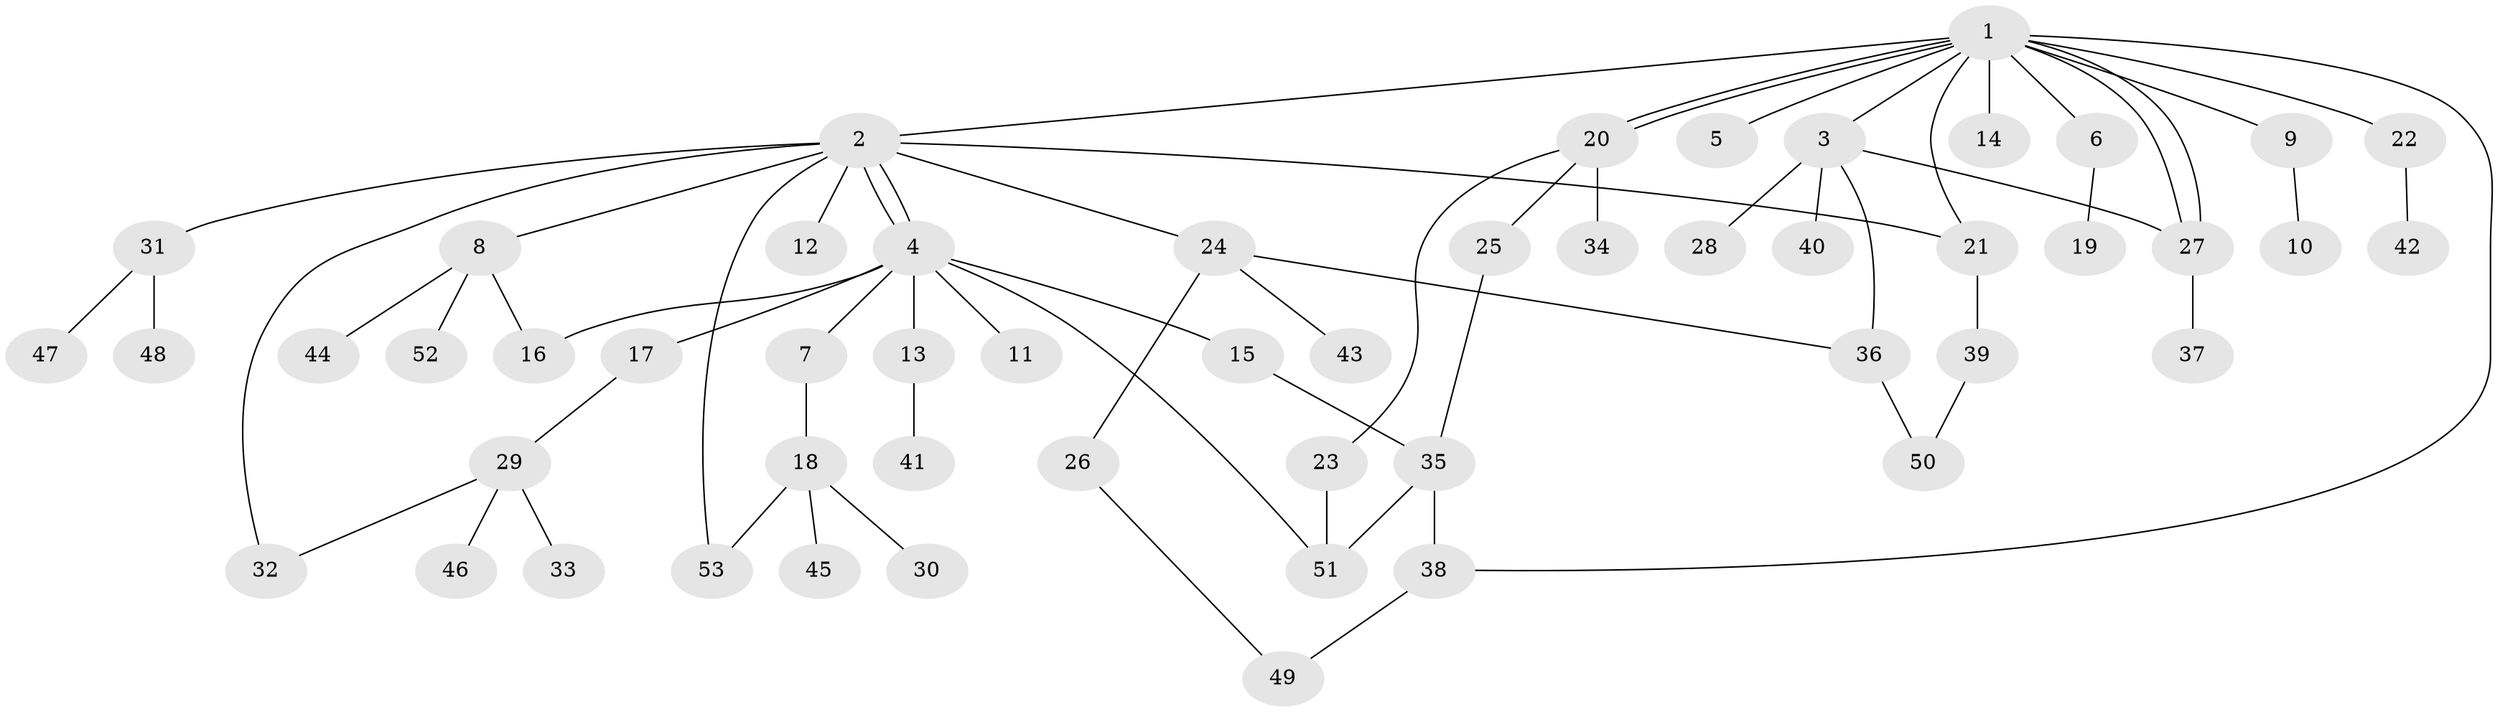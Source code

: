 // coarse degree distribution, {1: 0.34782608695652173, 8: 0.08695652173913043, 2: 0.2608695652173913, 6: 0.043478260869565216, 4: 0.08695652173913043, 3: 0.17391304347826086}
// Generated by graph-tools (version 1.1) at 2025/36/03/04/25 23:36:57]
// undirected, 53 vertices, 67 edges
graph export_dot {
  node [color=gray90,style=filled];
  1;
  2;
  3;
  4;
  5;
  6;
  7;
  8;
  9;
  10;
  11;
  12;
  13;
  14;
  15;
  16;
  17;
  18;
  19;
  20;
  21;
  22;
  23;
  24;
  25;
  26;
  27;
  28;
  29;
  30;
  31;
  32;
  33;
  34;
  35;
  36;
  37;
  38;
  39;
  40;
  41;
  42;
  43;
  44;
  45;
  46;
  47;
  48;
  49;
  50;
  51;
  52;
  53;
  1 -- 2;
  1 -- 3;
  1 -- 5;
  1 -- 6;
  1 -- 9;
  1 -- 14;
  1 -- 20;
  1 -- 20;
  1 -- 21;
  1 -- 22;
  1 -- 27;
  1 -- 27;
  1 -- 38;
  2 -- 4;
  2 -- 4;
  2 -- 8;
  2 -- 12;
  2 -- 21;
  2 -- 24;
  2 -- 31;
  2 -- 32;
  2 -- 53;
  3 -- 27;
  3 -- 28;
  3 -- 36;
  3 -- 40;
  4 -- 7;
  4 -- 11;
  4 -- 13;
  4 -- 15;
  4 -- 16;
  4 -- 17;
  4 -- 51;
  6 -- 19;
  7 -- 18;
  8 -- 16;
  8 -- 44;
  8 -- 52;
  9 -- 10;
  13 -- 41;
  15 -- 35;
  17 -- 29;
  18 -- 30;
  18 -- 45;
  18 -- 53;
  20 -- 23;
  20 -- 25;
  20 -- 34;
  21 -- 39;
  22 -- 42;
  23 -- 51;
  24 -- 26;
  24 -- 36;
  24 -- 43;
  25 -- 35;
  26 -- 49;
  27 -- 37;
  29 -- 32;
  29 -- 33;
  29 -- 46;
  31 -- 47;
  31 -- 48;
  35 -- 38;
  35 -- 51;
  36 -- 50;
  38 -- 49;
  39 -- 50;
}
